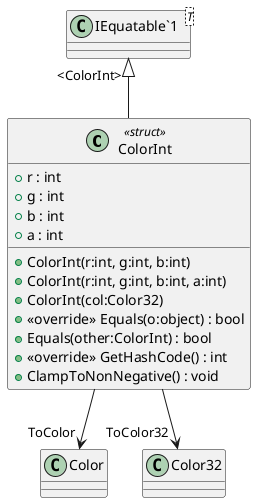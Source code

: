 @startuml
class ColorInt <<struct>> {
    + r : int
    + g : int
    + b : int
    + a : int
    + ColorInt(r:int, g:int, b:int)
    + ColorInt(r:int, g:int, b:int, a:int)
    + ColorInt(col:Color32)
    + <<override>> Equals(o:object) : bool
    + Equals(other:ColorInt) : bool
    + <<override>> GetHashCode() : int
    + ClampToNonNegative() : void
}
class "IEquatable`1"<T> {
}
"IEquatable`1" "<ColorInt>" <|-- ColorInt
ColorInt --> "ToColor" Color
ColorInt --> "ToColor32" Color32
@enduml
